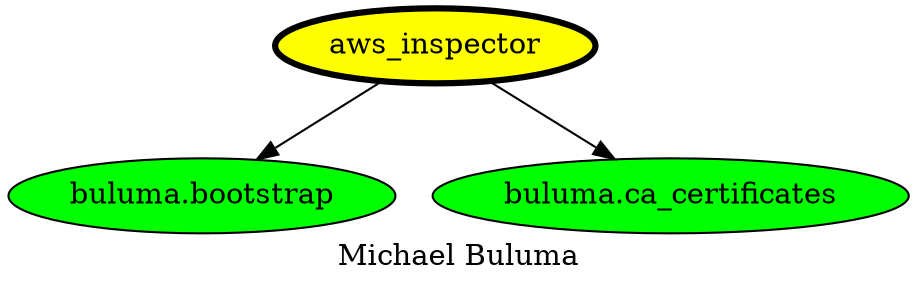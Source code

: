 digraph PhiloDilemma {
  label = "Michael Buluma" ;
  overlap=false
  {
    "aws_inspector" [fillcolor=yellow style=filled penwidth=3]
    "buluma.bootstrap" [fillcolor=green style=filled]
    "buluma.ca_certificates" [fillcolor=green style=filled]
  }
  "aws_inspector" -> "buluma.bootstrap"
  "aws_inspector" -> "buluma.ca_certificates"
}
